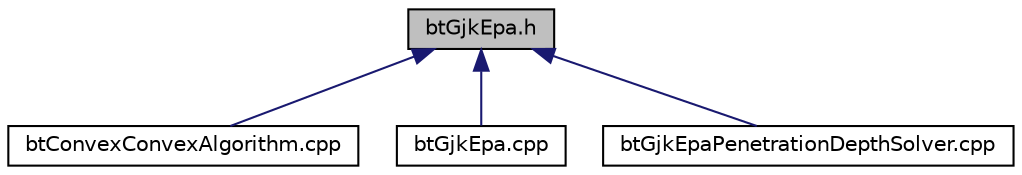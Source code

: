 digraph G
{
  edge [fontname="Helvetica",fontsize="10",labelfontname="Helvetica",labelfontsize="10"];
  node [fontname="Helvetica",fontsize="10",shape=record];
  Node1 [label="btGjkEpa.h",height=0.2,width=0.4,color="black", fillcolor="grey75", style="filled" fontcolor="black"];
  Node1 -> Node2 [dir="back",color="midnightblue",fontsize="10",style="solid",fontname="Helvetica"];
  Node2 [label="btConvexConvexAlgorithm.cpp",height=0.2,width=0.4,color="black", fillcolor="white", style="filled",URL="$btConvexConvexAlgorithm_8cpp.html"];
  Node1 -> Node3 [dir="back",color="midnightblue",fontsize="10",style="solid",fontname="Helvetica"];
  Node3 [label="btGjkEpa.cpp",height=0.2,width=0.4,color="black", fillcolor="white", style="filled",URL="$btGjkEpa_8cpp.html"];
  Node1 -> Node4 [dir="back",color="midnightblue",fontsize="10",style="solid",fontname="Helvetica"];
  Node4 [label="btGjkEpaPenetrationDepthSolver.cpp",height=0.2,width=0.4,color="black", fillcolor="white", style="filled",URL="$btGjkEpaPenetrationDepthSolver_8cpp.html"];
}
